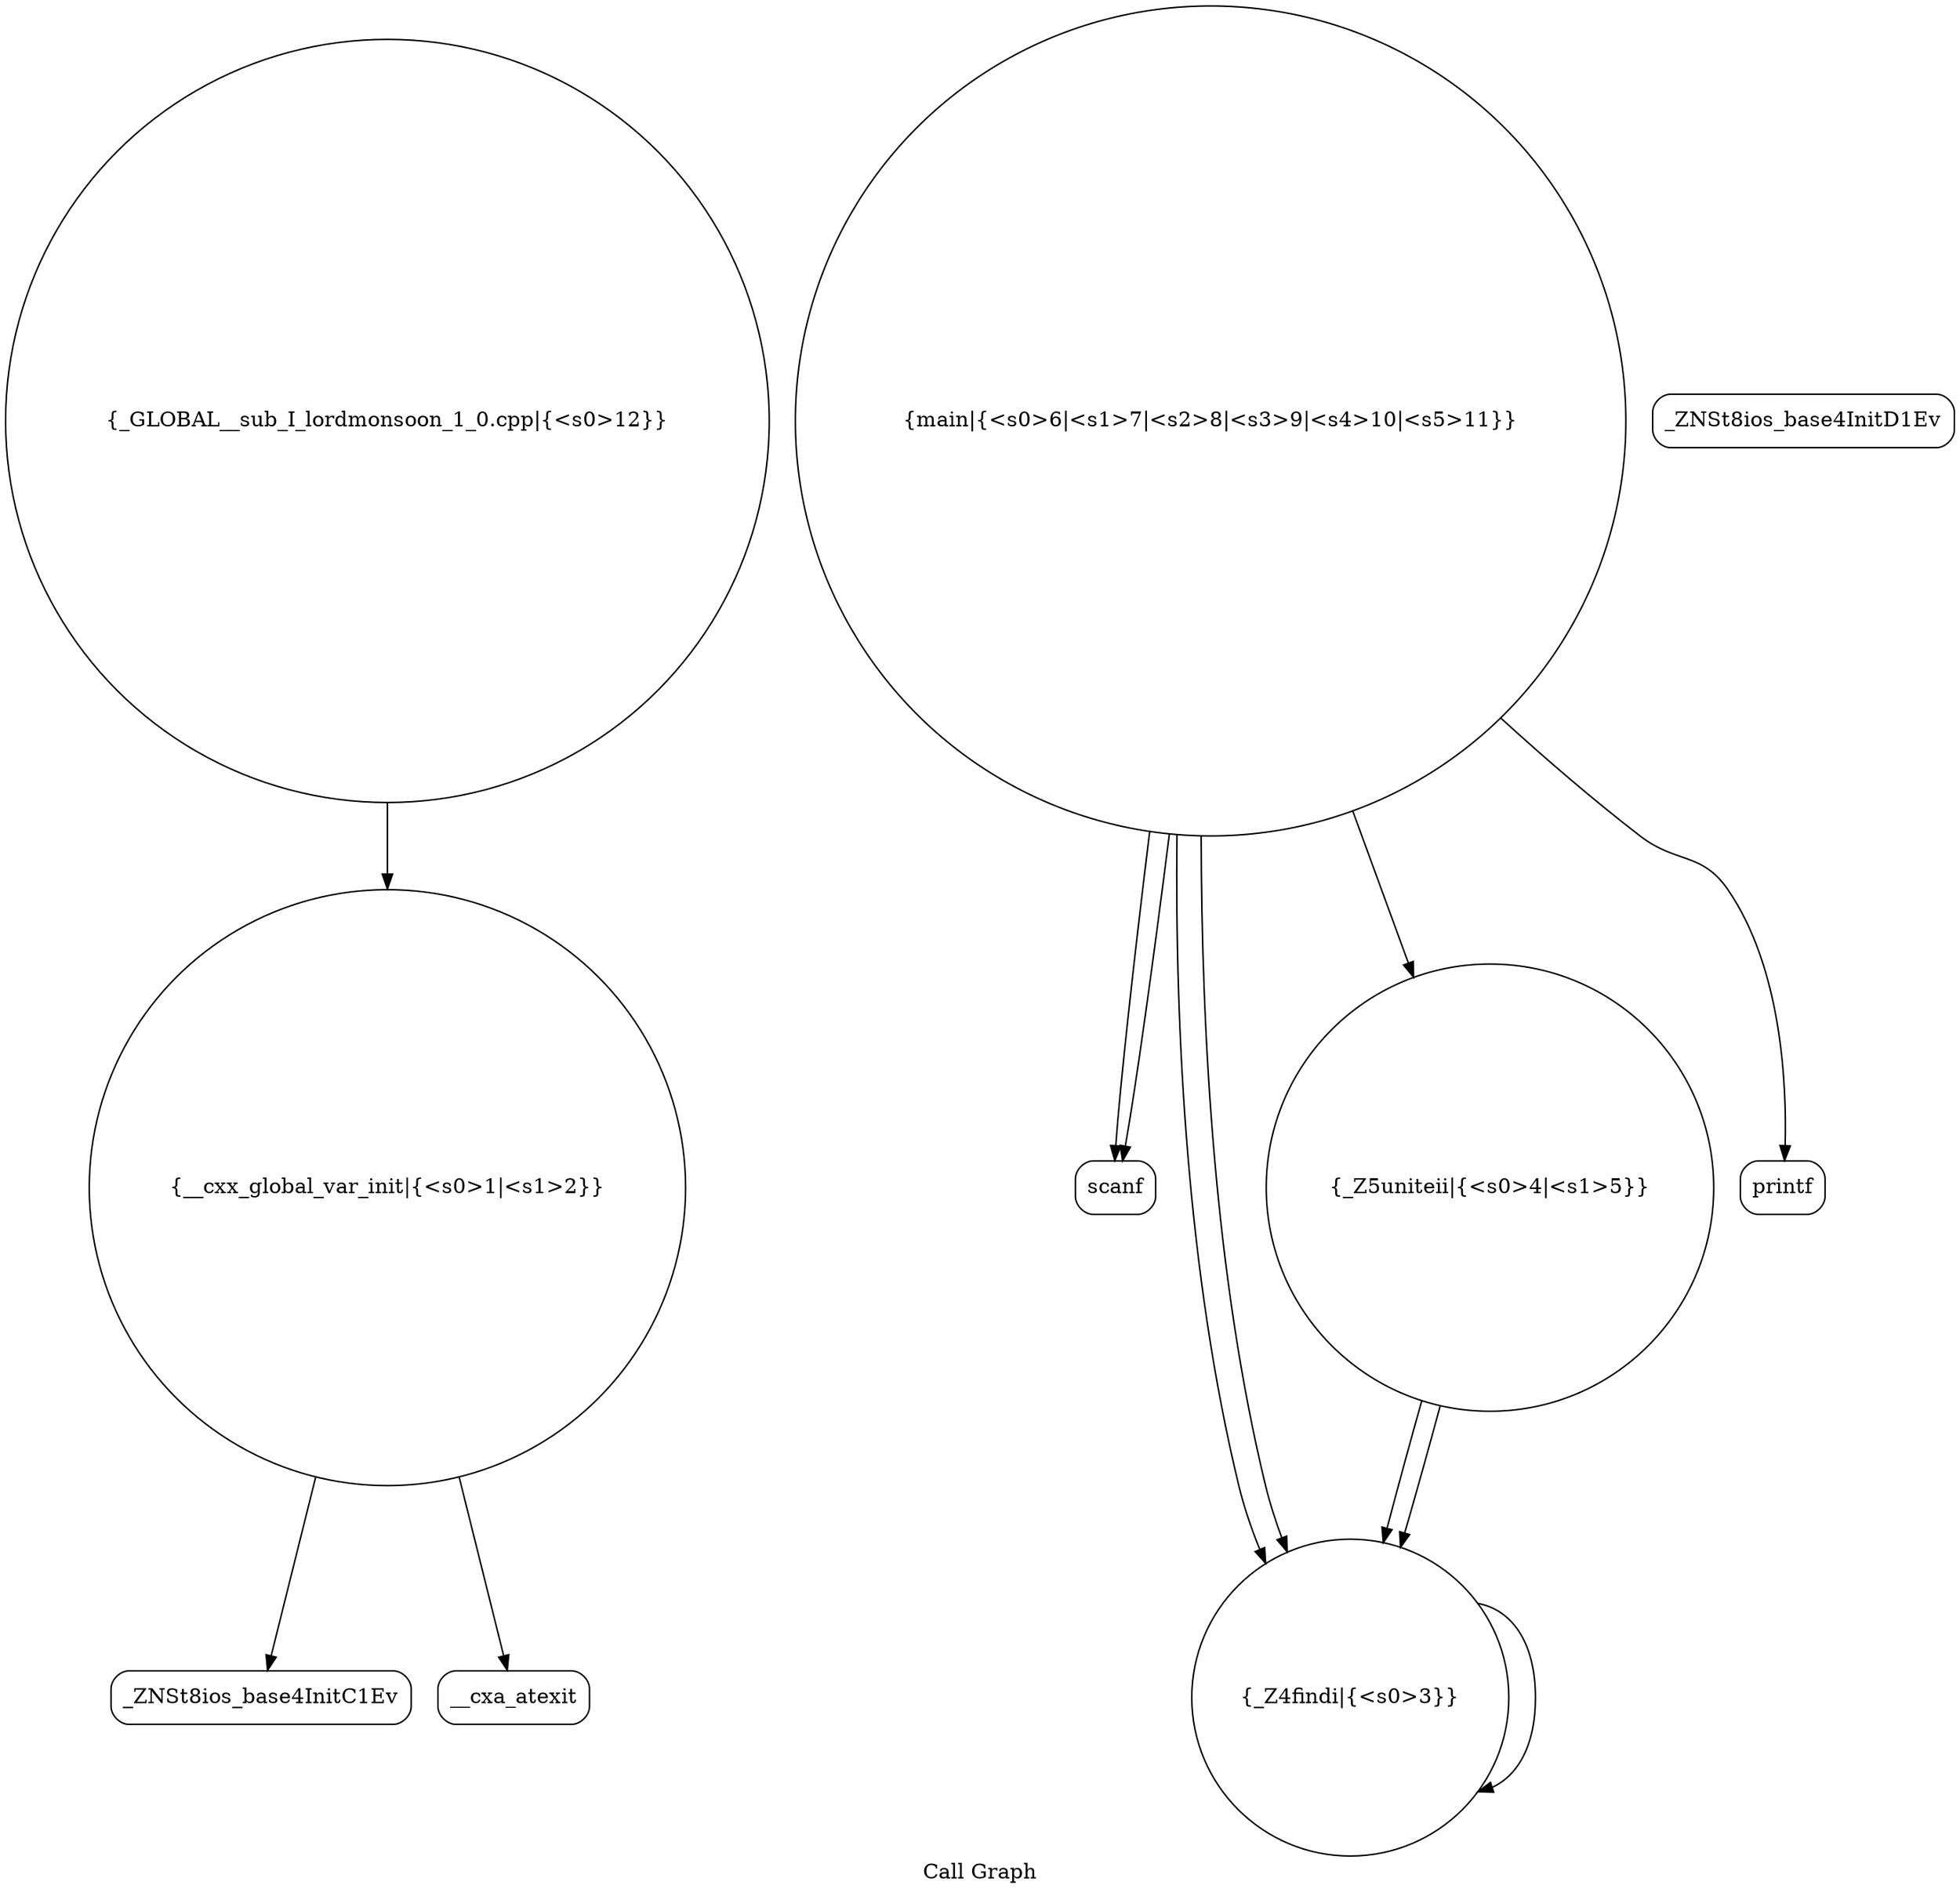 digraph "Call Graph" {
	label="Call Graph";

	Node0x55d8b486de50 [shape=record,shape=circle,label="{__cxx_global_var_init|{<s0>1|<s1>2}}"];
	Node0x55d8b486de50:s0 -> Node0x55d8b486e2e0[color=black];
	Node0x55d8b486de50:s1 -> Node0x55d8b486e3e0[color=black];
	Node0x55d8b486e5e0 [shape=record,shape=Mrecord,label="{scanf}"];
	Node0x55d8b486e360 [shape=record,shape=Mrecord,label="{_ZNSt8ios_base4InitD1Ev}"];
	Node0x55d8b486e6e0 [shape=record,shape=circle,label="{_GLOBAL__sub_I_lordmonsoon_1_0.cpp|{<s0>12}}"];
	Node0x55d8b486e6e0:s0 -> Node0x55d8b486de50[color=black];
	Node0x55d8b486e460 [shape=record,shape=circle,label="{_Z4findi|{<s0>3}}"];
	Node0x55d8b486e460:s0 -> Node0x55d8b486e460[color=black];
	Node0x55d8b486e560 [shape=record,shape=circle,label="{main|{<s0>6|<s1>7|<s2>8|<s3>9|<s4>10|<s5>11}}"];
	Node0x55d8b486e560:s0 -> Node0x55d8b486e5e0[color=black];
	Node0x55d8b486e560:s1 -> Node0x55d8b486e5e0[color=black];
	Node0x55d8b486e560:s2 -> Node0x55d8b486e460[color=black];
	Node0x55d8b486e560:s3 -> Node0x55d8b486e460[color=black];
	Node0x55d8b486e560:s4 -> Node0x55d8b486e4e0[color=black];
	Node0x55d8b486e560:s5 -> Node0x55d8b486e660[color=black];
	Node0x55d8b486e2e0 [shape=record,shape=Mrecord,label="{_ZNSt8ios_base4InitC1Ev}"];
	Node0x55d8b486e660 [shape=record,shape=Mrecord,label="{printf}"];
	Node0x55d8b486e3e0 [shape=record,shape=Mrecord,label="{__cxa_atexit}"];
	Node0x55d8b486e4e0 [shape=record,shape=circle,label="{_Z5uniteii|{<s0>4|<s1>5}}"];
	Node0x55d8b486e4e0:s0 -> Node0x55d8b486e460[color=black];
	Node0x55d8b486e4e0:s1 -> Node0x55d8b486e460[color=black];
}
